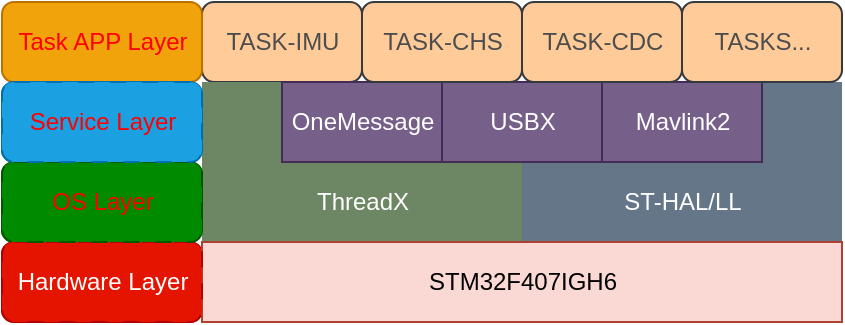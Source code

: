 <mxfile>
    <diagram id="MbTIhXqFbSv1klHWKGk7" name="第 1 页">
        <mxGraphModel dx="518" dy="342" grid="1" gridSize="10" guides="1" tooltips="1" connect="1" arrows="1" fold="1" page="1" pageScale="1" pageWidth="827" pageHeight="1169" math="0" shadow="0">
            <root>
                <mxCell id="0"/>
                <mxCell id="1" parent="0"/>
                <mxCell id="13" value="&lt;font color=&quot;#4d4d4d&quot;&gt;TASK-IMU&lt;/font&gt;" style="rounded=1;html=1;fillColor=#ffcc99;strokeColor=#36393d;" vertex="1" parent="1">
                    <mxGeometry x="440" y="160" width="80" height="40" as="geometry"/>
                </mxCell>
                <mxCell id="19" value="ThreadX" style="rounded=0;html=1;fillColor=#6d8764;strokeColor=none;fontColor=#ffffff;" vertex="1" parent="1">
                    <mxGeometry x="440" y="240" width="160" height="40" as="geometry"/>
                </mxCell>
                <mxCell id="20" value="" style="rounded=0;html=1;fillColor=#6d8764;strokeColor=none;fontColor=#ffffff;" vertex="1" parent="1">
                    <mxGeometry x="440" y="200" width="40" height="40" as="geometry"/>
                </mxCell>
                <mxCell id="21" value="ST-HAL/LL" style="rounded=0;html=1;fillColor=#647687;strokeColor=none;fontColor=#ffffff;" vertex="1" parent="1">
                    <mxGeometry x="600" y="240" width="160" height="40" as="geometry"/>
                </mxCell>
                <mxCell id="22" value="" style="rounded=0;html=1;fillColor=#647687;strokeColor=none;fontColor=#ffffff;" vertex="1" parent="1">
                    <mxGeometry x="720" y="200" width="40" height="40" as="geometry"/>
                </mxCell>
                <mxCell id="23" value="OneMessage" style="rounded=0;html=1;fillColor=#76608a;strokeColor=#432D57;fontColor=#ffffff;" vertex="1" parent="1">
                    <mxGeometry x="480" y="200" width="80" height="40" as="geometry"/>
                </mxCell>
                <mxCell id="24" value="USBX" style="rounded=0;html=1;fillColor=#76608a;strokeColor=#432D57;fontColor=#ffffff;" vertex="1" parent="1">
                    <mxGeometry x="560" y="200" width="80" height="40" as="geometry"/>
                </mxCell>
                <mxCell id="25" value="Mavlink2" style="rounded=0;html=1;fillColor=#76608a;strokeColor=#432D57;fontColor=#ffffff;" vertex="1" parent="1">
                    <mxGeometry x="640" y="200" width="80" height="40" as="geometry"/>
                </mxCell>
                <mxCell id="26" value="&lt;font color=&quot;#4d4d4d&quot;&gt;TASK-CHS&lt;/font&gt;" style="rounded=1;html=1;fillColor=#ffcc99;strokeColor=#36393d;" vertex="1" parent="1">
                    <mxGeometry x="520" y="160" width="80" height="40" as="geometry"/>
                </mxCell>
                <mxCell id="27" value="&lt;font color=&quot;#4d4d4d&quot;&gt;TASK-CDC&lt;/font&gt;" style="rounded=1;html=1;fillColor=#ffcc99;strokeColor=#36393d;" vertex="1" parent="1">
                    <mxGeometry x="600" y="160" width="80" height="40" as="geometry"/>
                </mxCell>
                <mxCell id="28" value="&lt;font color=&quot;#4d4d4d&quot;&gt;TASKS...&lt;/font&gt;" style="rounded=1;html=1;fillColor=#ffcc99;strokeColor=#36393d;" vertex="1" parent="1">
                    <mxGeometry x="680" y="160" width="80" height="40" as="geometry"/>
                </mxCell>
                <mxCell id="29" value="&lt;font color=&quot;#ff0000&quot;&gt;Task APP Layer&lt;/font&gt;" style="rounded=1;html=1;fillColor=#f0a30a;strokeColor=#BD7000;fontColor=#000000;" vertex="1" parent="1">
                    <mxGeometry x="340" y="160" width="100" height="40" as="geometry"/>
                </mxCell>
                <mxCell id="30" value="&lt;font color=&quot;#ff0000&quot;&gt;Service Layer&lt;/font&gt;" style="rounded=1;html=1;fillColor=#1ba1e2;strokeColor=#006EAF;fontColor=#ffffff;" vertex="1" parent="1">
                    <mxGeometry x="340" y="200" width="100" height="40" as="geometry"/>
                </mxCell>
                <mxCell id="31" value="&lt;font color=&quot;#ff0000&quot;&gt;OS Layer&lt;/font&gt;" style="rounded=1;html=1;fillColor=#008a00;strokeColor=#005700;fontColor=#ffffff;" vertex="1" parent="1">
                    <mxGeometry x="340" y="240" width="100" height="40" as="geometry"/>
                </mxCell>
                <mxCell id="32" value="Hardware Layer" style="rounded=1;html=1;fillColor=#e51400;strokeColor=#B20000;fontColor=#ffffff;" vertex="1" parent="1">
                    <mxGeometry x="340" y="280" width="100" height="40" as="geometry"/>
                </mxCell>
                <mxCell id="33" value="&lt;font color=&quot;#000000&quot;&gt;STM32F407IGH6&lt;/font&gt;" style="rounded=0;html=1;fillColor=#fad9d5;strokeColor=#ae4132;" vertex="1" parent="1">
                    <mxGeometry x="440" y="280" width="320" height="40" as="geometry"/>
                </mxCell>
                <mxCell id="34" value="Hardware Layer" style="rounded=1;html=1;fillColor=#e51400;strokeColor=#B20000;fontColor=#ffffff;dashed=1;dashPattern=8 8;" vertex="1" parent="1">
                    <mxGeometry x="340" y="280" width="100" height="40" as="geometry"/>
                </mxCell>
                <mxCell id="35" value="&lt;font color=&quot;#ff0000&quot;&gt;OS Layer&lt;/font&gt;" style="rounded=1;html=1;fillColor=#008a00;strokeColor=#005700;fontColor=#ffffff;dashed=1;dashPattern=8 8;" vertex="1" parent="1">
                    <mxGeometry x="340" y="240" width="100" height="40" as="geometry"/>
                </mxCell>
                <mxCell id="36" value="&lt;font color=&quot;#ff0000&quot;&gt;Service Layer&lt;/font&gt;" style="rounded=1;html=1;fillColor=#1ba1e2;strokeColor=#006EAF;fontColor=#ffffff;dashed=1;dashPattern=8 8;" vertex="1" parent="1">
                    <mxGeometry x="340" y="200" width="100" height="40" as="geometry"/>
                </mxCell>
            </root>
        </mxGraphModel>
    </diagram>
</mxfile>